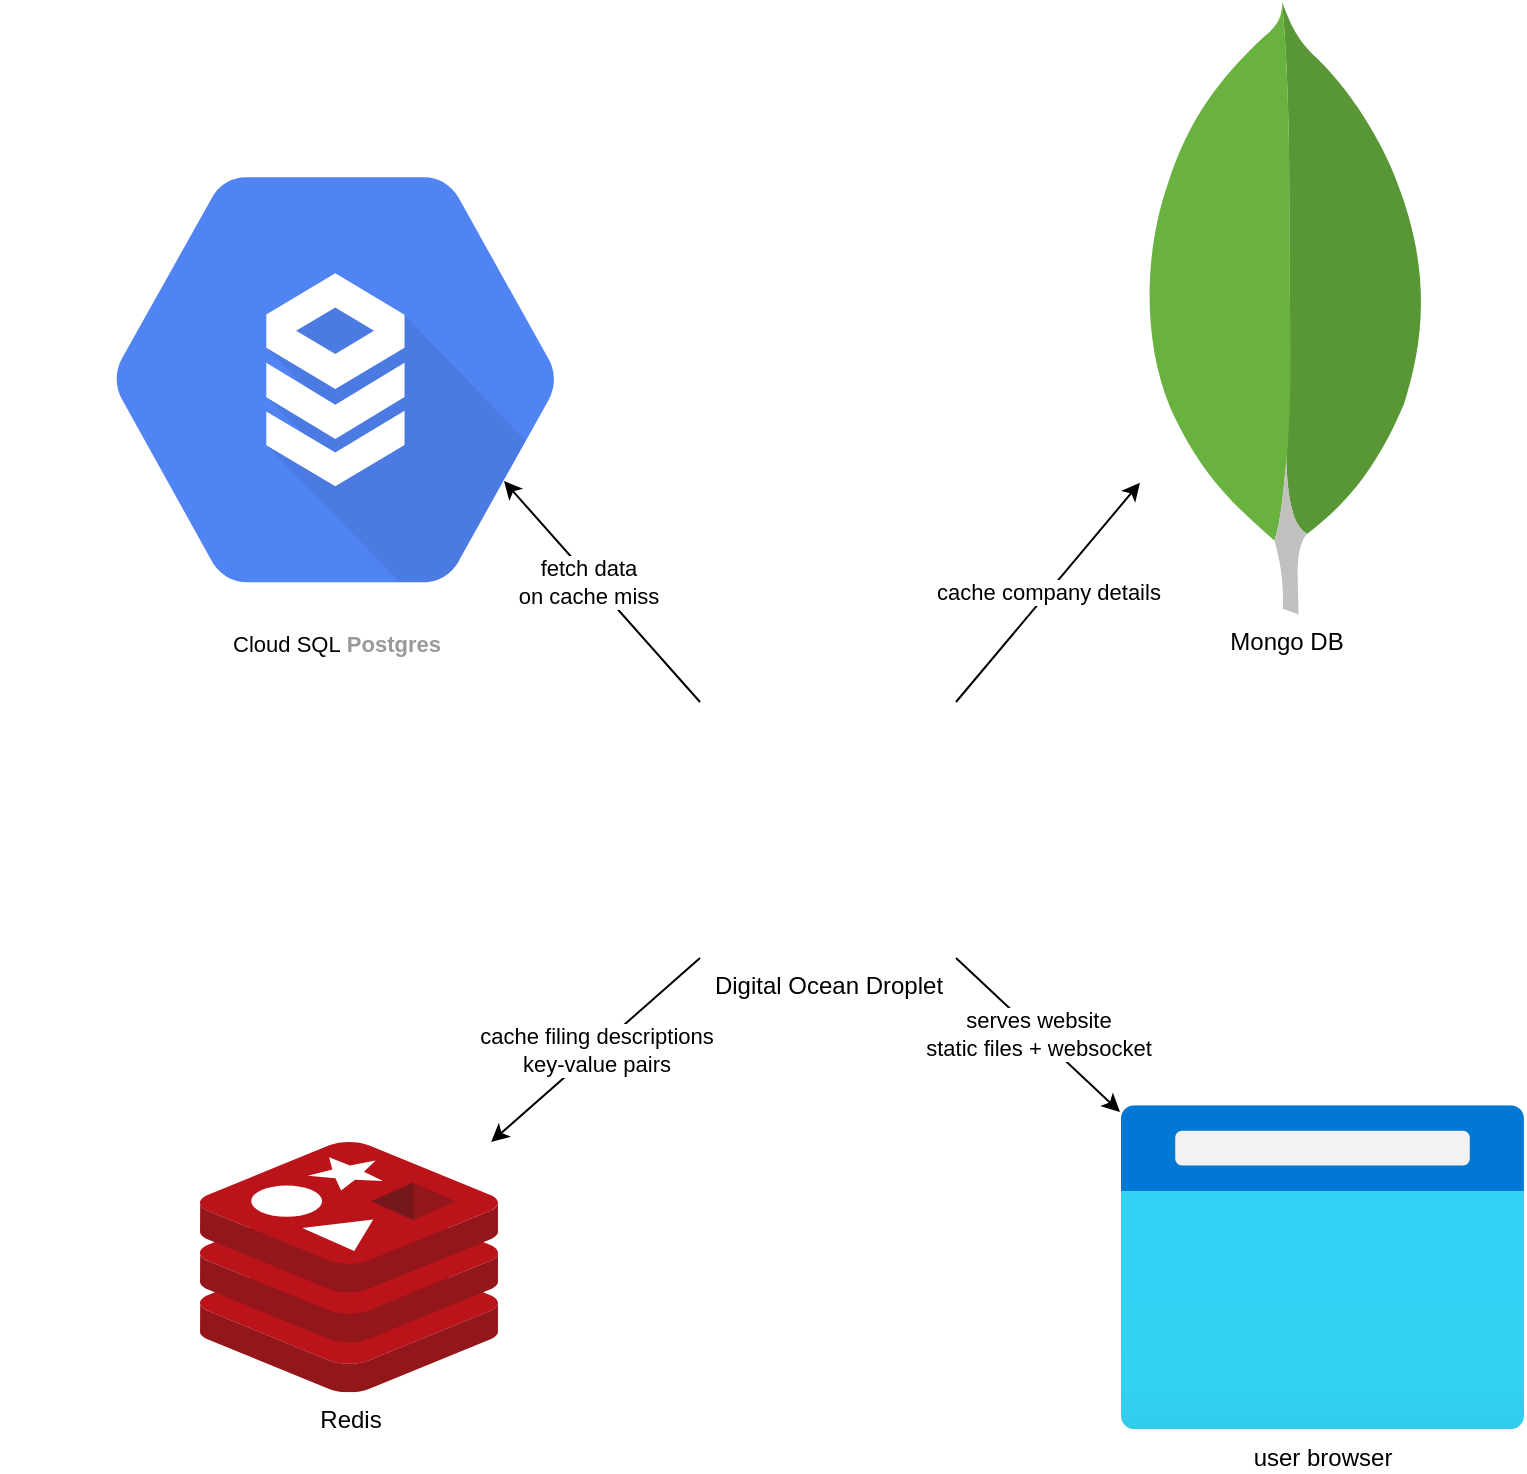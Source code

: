 <mxfile version="14.7.0" type="device"><diagram id="YXlFK4IreuoQQysg9how" name="Page-1"><mxGraphModel dx="1678" dy="897" grid="1" gridSize="10" guides="1" tooltips="1" connect="1" arrows="1" fold="1" page="1" pageScale="1" pageWidth="827" pageHeight="1169" math="0" shadow="0"><root><mxCell id="0"/><mxCell id="1" parent="0"/><mxCell id="kDbNyEaN6hFe9n9_qvpI-3" value="Redis" style="aspect=fixed;html=1;points=[];align=center;image;fontSize=12;image=img/lib/mscae/Cache_Redis_Product.svg;" vertex="1" parent="1"><mxGeometry x="120" y="600" width="149" height="125.16" as="geometry"/></mxCell><mxCell id="kDbNyEaN6hFe9n9_qvpI-5" value="Mongo DB" style="dashed=0;outlineConnect=0;html=1;align=center;labelPosition=center;verticalLabelPosition=bottom;verticalAlign=top;shape=mxgraph.weblogos.mongodb" vertex="1" parent="1"><mxGeometry x="590" y="30" width="146.35" height="306.2" as="geometry"/></mxCell><mxCell id="kDbNyEaN6hFe9n9_qvpI-10" value="&lt;div&gt;serves website&lt;/div&gt;&lt;div&gt;static files + websocket&lt;/div&gt;" style="edgeStyle=none;rounded=1;orthogonalLoop=1;jettySize=auto;html=1;exitX=1;exitY=1;exitDx=0;exitDy=0;entryX=0;entryY=0.021;entryDx=0;entryDy=0;entryPerimeter=0;" edge="1" parent="1" source="kDbNyEaN6hFe9n9_qvpI-6" target="kDbNyEaN6hFe9n9_qvpI-8"><mxGeometry relative="1" as="geometry"/></mxCell><mxCell id="kDbNyEaN6hFe9n9_qvpI-11" value="&lt;div&gt;cache filing descriptions&lt;/div&gt;&lt;div&gt;key-value pairs&lt;br&gt;&lt;/div&gt;" style="edgeStyle=none;rounded=1;orthogonalLoop=1;jettySize=auto;html=1;exitX=0;exitY=1;exitDx=0;exitDy=0;" edge="1" parent="1" source="kDbNyEaN6hFe9n9_qvpI-6" target="kDbNyEaN6hFe9n9_qvpI-3"><mxGeometry relative="1" as="geometry"/></mxCell><mxCell id="kDbNyEaN6hFe9n9_qvpI-12" value="cache company details" style="edgeStyle=none;rounded=1;orthogonalLoop=1;jettySize=auto;html=1;exitX=1;exitY=0;exitDx=0;exitDy=0;" edge="1" parent="1" source="kDbNyEaN6hFe9n9_qvpI-6" target="kDbNyEaN6hFe9n9_qvpI-5"><mxGeometry relative="1" as="geometry"/></mxCell><mxCell id="kDbNyEaN6hFe9n9_qvpI-13" value="&lt;div&gt;fetch data&lt;br&gt;&lt;/div&gt;&lt;div&gt;on cache miss&lt;/div&gt;" style="edgeStyle=none;rounded=1;orthogonalLoop=1;jettySize=auto;html=1;exitX=0;exitY=0;exitDx=0;exitDy=0;entryX=0.75;entryY=0.67;entryDx=0;entryDy=0;entryPerimeter=0;" edge="1" parent="1" source="kDbNyEaN6hFe9n9_qvpI-6" target="kDbNyEaN6hFe9n9_qvpI-7"><mxGeometry x="0.106" y="2" relative="1" as="geometry"><mxPoint x="300" y="270" as="targetPoint"/><mxPoint as="offset"/></mxGeometry></mxCell><mxCell id="kDbNyEaN6hFe9n9_qvpI-6" value="Digital Ocean Droplet" style="shape=image;html=1;verticalAlign=top;verticalLabelPosition=bottom;labelBackgroundColor=#ffffff;imageAspect=0;aspect=fixed;image=https://cdn4.iconfinder.com/data/icons/logos-and-brands/512/89_Digital_Ocean_logo_logos-128.png" vertex="1" parent="1"><mxGeometry x="370" y="380" width="128" height="128" as="geometry"/></mxCell><mxCell id="kDbNyEaN6hFe9n9_qvpI-7" value="&lt;span style=&quot;font-weight: normal&quot;&gt;&lt;font color=&quot;#000000&quot;&gt;Cloud SQL&lt;/font&gt;&lt;/span&gt; Postgres" style="html=1;fillColor=#5184F3;strokeColor=none;verticalAlign=top;labelPosition=center;verticalLabelPosition=bottom;align=center;spacingTop=-30;fontSize=11;fontStyle=1;fontColor=#999999;shape=mxgraph.gcp2.hexIcon;prIcon=cloud_sql" vertex="1" parent="1"><mxGeometry x="20" y="70" width="336" height="297.82" as="geometry"/></mxCell><mxCell id="kDbNyEaN6hFe9n9_qvpI-8" value="user browser" style="aspect=fixed;html=1;points=[];align=center;image;fontSize=12;image=img/lib/azure2/general/Browser.svg;" vertex="1" parent="1"><mxGeometry x="580" y="581.58" width="202.5" height="162" as="geometry"/></mxCell></root></mxGraphModel></diagram></mxfile>